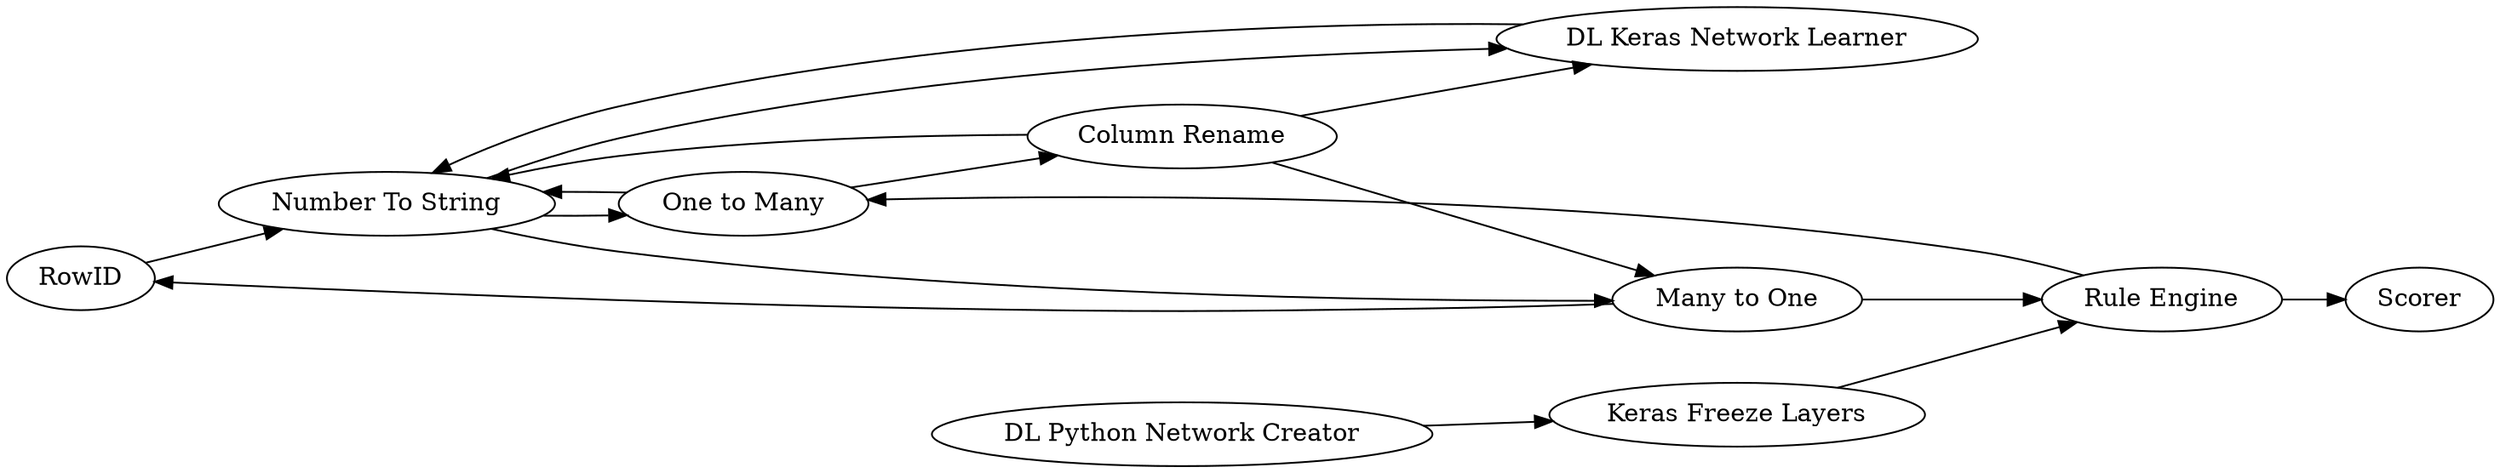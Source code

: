 digraph {
	225 [label=RowID]
	252 [label="DL Python Network Creator"]
	270 [label="DL Keras Network Learner"]
	285 [label="Keras Dense Layer"]
	288 [label="Keras Dropout Layer"]
	289 [label="Keras Dense Layer"]
	287 [label="Keras Freeze Layers"]
	289 [label="Keras Network Executor"]
	290 [label="Table Reader"]
	291 [label="Table Reader"]
	288 [label="One to Many"]
	289 [label="Number To String"]
	290 [label="Column Rename"]
	291 [label="Image Viewer"]
	285 [label="Rule Engine"]
	291 [label="Many to One"]
	294 [label=Scorer]
	285 -> 288
	288 -> 289
	288 -> 290
	289 -> 288
	290 -> 291
	291 -> 285
	225 -> 289
	252 -> 287
	270 -> 289
	289 -> 270
	287 -> 285
	289 -> 291
	290 -> 289
	291 -> 225
	290 -> 270
	285 -> 294
	rankdir=LR
}
